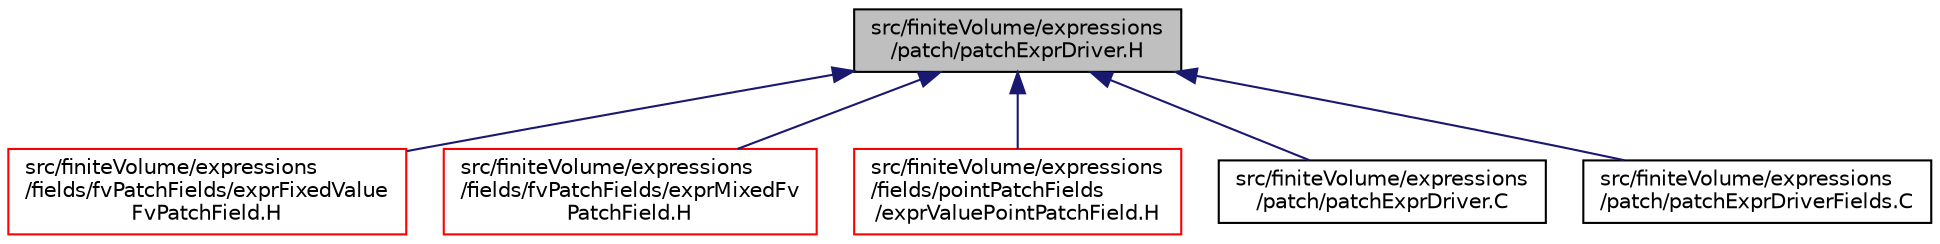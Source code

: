 digraph "src/finiteVolume/expressions/patch/patchExprDriver.H"
{
  bgcolor="transparent";
  edge [fontname="Helvetica",fontsize="10",labelfontname="Helvetica",labelfontsize="10"];
  node [fontname="Helvetica",fontsize="10",shape=record];
  Node1 [label="src/finiteVolume/expressions\l/patch/patchExprDriver.H",height=0.2,width=0.4,color="black", fillcolor="grey75", style="filled" fontcolor="black"];
  Node1 -> Node2 [dir="back",color="midnightblue",fontsize="10",style="solid",fontname="Helvetica"];
  Node2 [label="src/finiteVolume/expressions\l/fields/fvPatchFields/exprFixedValue\lFvPatchField.H",height=0.2,width=0.4,color="red",URL="$exprFixedValueFvPatchField_8H.html"];
  Node1 -> Node3 [dir="back",color="midnightblue",fontsize="10",style="solid",fontname="Helvetica"];
  Node3 [label="src/finiteVolume/expressions\l/fields/fvPatchFields/exprMixedFv\lPatchField.H",height=0.2,width=0.4,color="red",URL="$exprMixedFvPatchField_8H.html"];
  Node1 -> Node4 [dir="back",color="midnightblue",fontsize="10",style="solid",fontname="Helvetica"];
  Node4 [label="src/finiteVolume/expressions\l/fields/pointPatchFields\l/exprValuePointPatchField.H",height=0.2,width=0.4,color="red",URL="$exprValuePointPatchField_8H.html"];
  Node1 -> Node5 [dir="back",color="midnightblue",fontsize="10",style="solid",fontname="Helvetica"];
  Node5 [label="src/finiteVolume/expressions\l/patch/patchExprDriver.C",height=0.2,width=0.4,color="black",URL="$patchExprDriver_8C.html"];
  Node1 -> Node6 [dir="back",color="midnightblue",fontsize="10",style="solid",fontname="Helvetica"];
  Node6 [label="src/finiteVolume/expressions\l/patch/patchExprDriverFields.C",height=0.2,width=0.4,color="black",URL="$patchExprDriverFields_8C.html"];
}
